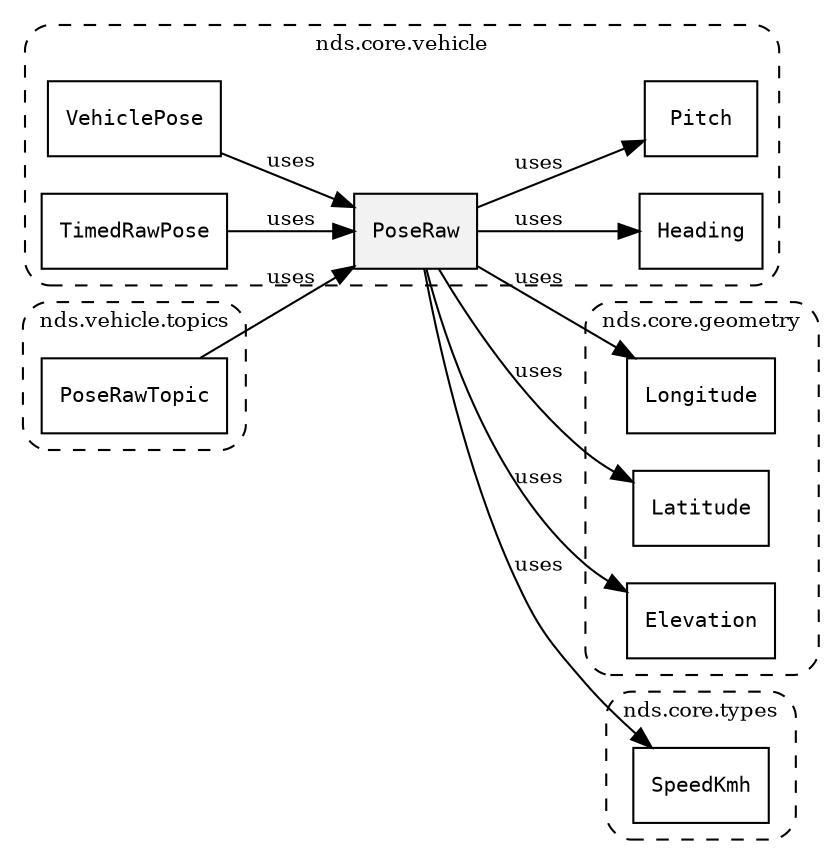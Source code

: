 /**
 * This dot file creates symbol collaboration diagram for PoseRaw.
 */
digraph ZSERIO
{
    node [shape=box, fontsize=10];
    rankdir="LR";
    fontsize=10;
    tooltip="PoseRaw collaboration diagram";

    subgraph "cluster_nds.core.vehicle"
    {
        style="dashed, rounded";
        label="nds.core.vehicle";
        tooltip="Package nds.core.vehicle";
        href="../../../content/packages/nds.core.vehicle.html#Package-nds-core-vehicle";
        target="_parent";

        "PoseRaw" [style="filled", fillcolor="#0000000D", target="_parent", label=<<font face="monospace"><table align="center" border="0" cellspacing="0" cellpadding="0"><tr><td href="../../../content/packages/nds.core.vehicle.html#Structure-PoseRaw" title="Structure defined in nds.core.vehicle">PoseRaw</td></tr></table></font>>];
        "Heading" [target="_parent", label=<<font face="monospace"><table align="center" border="0" cellspacing="0" cellpadding="0"><tr><td href="../../../content/packages/nds.core.vehicle.html#Subtype-Heading" title="Subtype defined in nds.core.vehicle">Heading</td></tr></table></font>>];
        "Pitch" [target="_parent", label=<<font face="monospace"><table align="center" border="0" cellspacing="0" cellpadding="0"><tr><td href="../../../content/packages/nds.core.vehicle.html#Subtype-Pitch" title="Subtype defined in nds.core.vehicle">Pitch</td></tr></table></font>>];
        "VehiclePose" [target="_parent", label=<<font face="monospace"><table align="center" border="0" cellspacing="0" cellpadding="0"><tr><td href="../../../content/packages/nds.core.vehicle.html#Union-VehiclePose" title="Union defined in nds.core.vehicle">VehiclePose</td></tr></table></font>>];
        "TimedRawPose" [target="_parent", label=<<font face="monospace"><table align="center" border="0" cellspacing="0" cellpadding="0"><tr><td href="../../../content/packages/nds.core.vehicle.html#Structure-TimedRawPose" title="Structure defined in nds.core.vehicle">TimedRawPose</td></tr></table></font>>];
    }

    subgraph "cluster_nds.core.geometry"
    {
        style="dashed, rounded";
        label="nds.core.geometry";
        tooltip="Package nds.core.geometry";
        href="../../../content/packages/nds.core.geometry.html#Package-nds-core-geometry";
        target="_parent";

        "Longitude" [target="_parent", label=<<font face="monospace"><table align="center" border="0" cellspacing="0" cellpadding="0"><tr><td href="../../../content/packages/nds.core.geometry.html#Subtype-Longitude" title="Subtype defined in nds.core.geometry">Longitude</td></tr></table></font>>];
        "Latitude" [target="_parent", label=<<font face="monospace"><table align="center" border="0" cellspacing="0" cellpadding="0"><tr><td href="../../../content/packages/nds.core.geometry.html#Subtype-Latitude" title="Subtype defined in nds.core.geometry">Latitude</td></tr></table></font>>];
        "Elevation" [target="_parent", label=<<font face="monospace"><table align="center" border="0" cellspacing="0" cellpadding="0"><tr><td href="../../../content/packages/nds.core.geometry.html#Subtype-Elevation" title="Subtype defined in nds.core.geometry">Elevation</td></tr></table></font>>];
    }

    subgraph "cluster_nds.core.types"
    {
        style="dashed, rounded";
        label="nds.core.types";
        tooltip="Package nds.core.types";
        href="../../../content/packages/nds.core.types.html#Package-nds-core-types";
        target="_parent";

        "SpeedKmh" [target="_parent", label=<<font face="monospace"><table align="center" border="0" cellspacing="0" cellpadding="0"><tr><td href="../../../content/packages/nds.core.types.html#Subtype-SpeedKmh" title="Subtype defined in nds.core.types">SpeedKmh</td></tr></table></font>>];
    }

    subgraph "cluster_nds.vehicle.topics"
    {
        style="dashed, rounded";
        label="nds.vehicle.topics";
        tooltip="Package nds.vehicle.topics";
        href="../../../content/packages/nds.vehicle.topics.html#Package-nds-vehicle-topics";
        target="_parent";

        "PoseRawTopic" [target="_parent", label=<<font face="monospace"><table align="center" border="0" cellspacing="0" cellpadding="0"><tr><td href="../../../content/packages/nds.vehicle.topics.html#Structure-PoseRawTopic" title="Structure defined in nds.vehicle.topics">PoseRawTopic</td></tr></table></font>>];
    }

    "PoseRaw" -> "Longitude" [label="uses", fontsize=10];
    "PoseRaw" -> "Latitude" [label="uses", fontsize=10];
    "PoseRaw" -> "Elevation" [label="uses", fontsize=10];
    "PoseRaw" -> "Heading" [label="uses", fontsize=10];
    "PoseRaw" -> "Pitch" [label="uses", fontsize=10];
    "PoseRaw" -> "SpeedKmh" [label="uses", fontsize=10];
    "VehiclePose" -> "PoseRaw" [label="uses", fontsize=10];
    "TimedRawPose" -> "PoseRaw" [label="uses", fontsize=10];
    "PoseRawTopic" -> "PoseRaw" [label="uses", fontsize=10];
}
